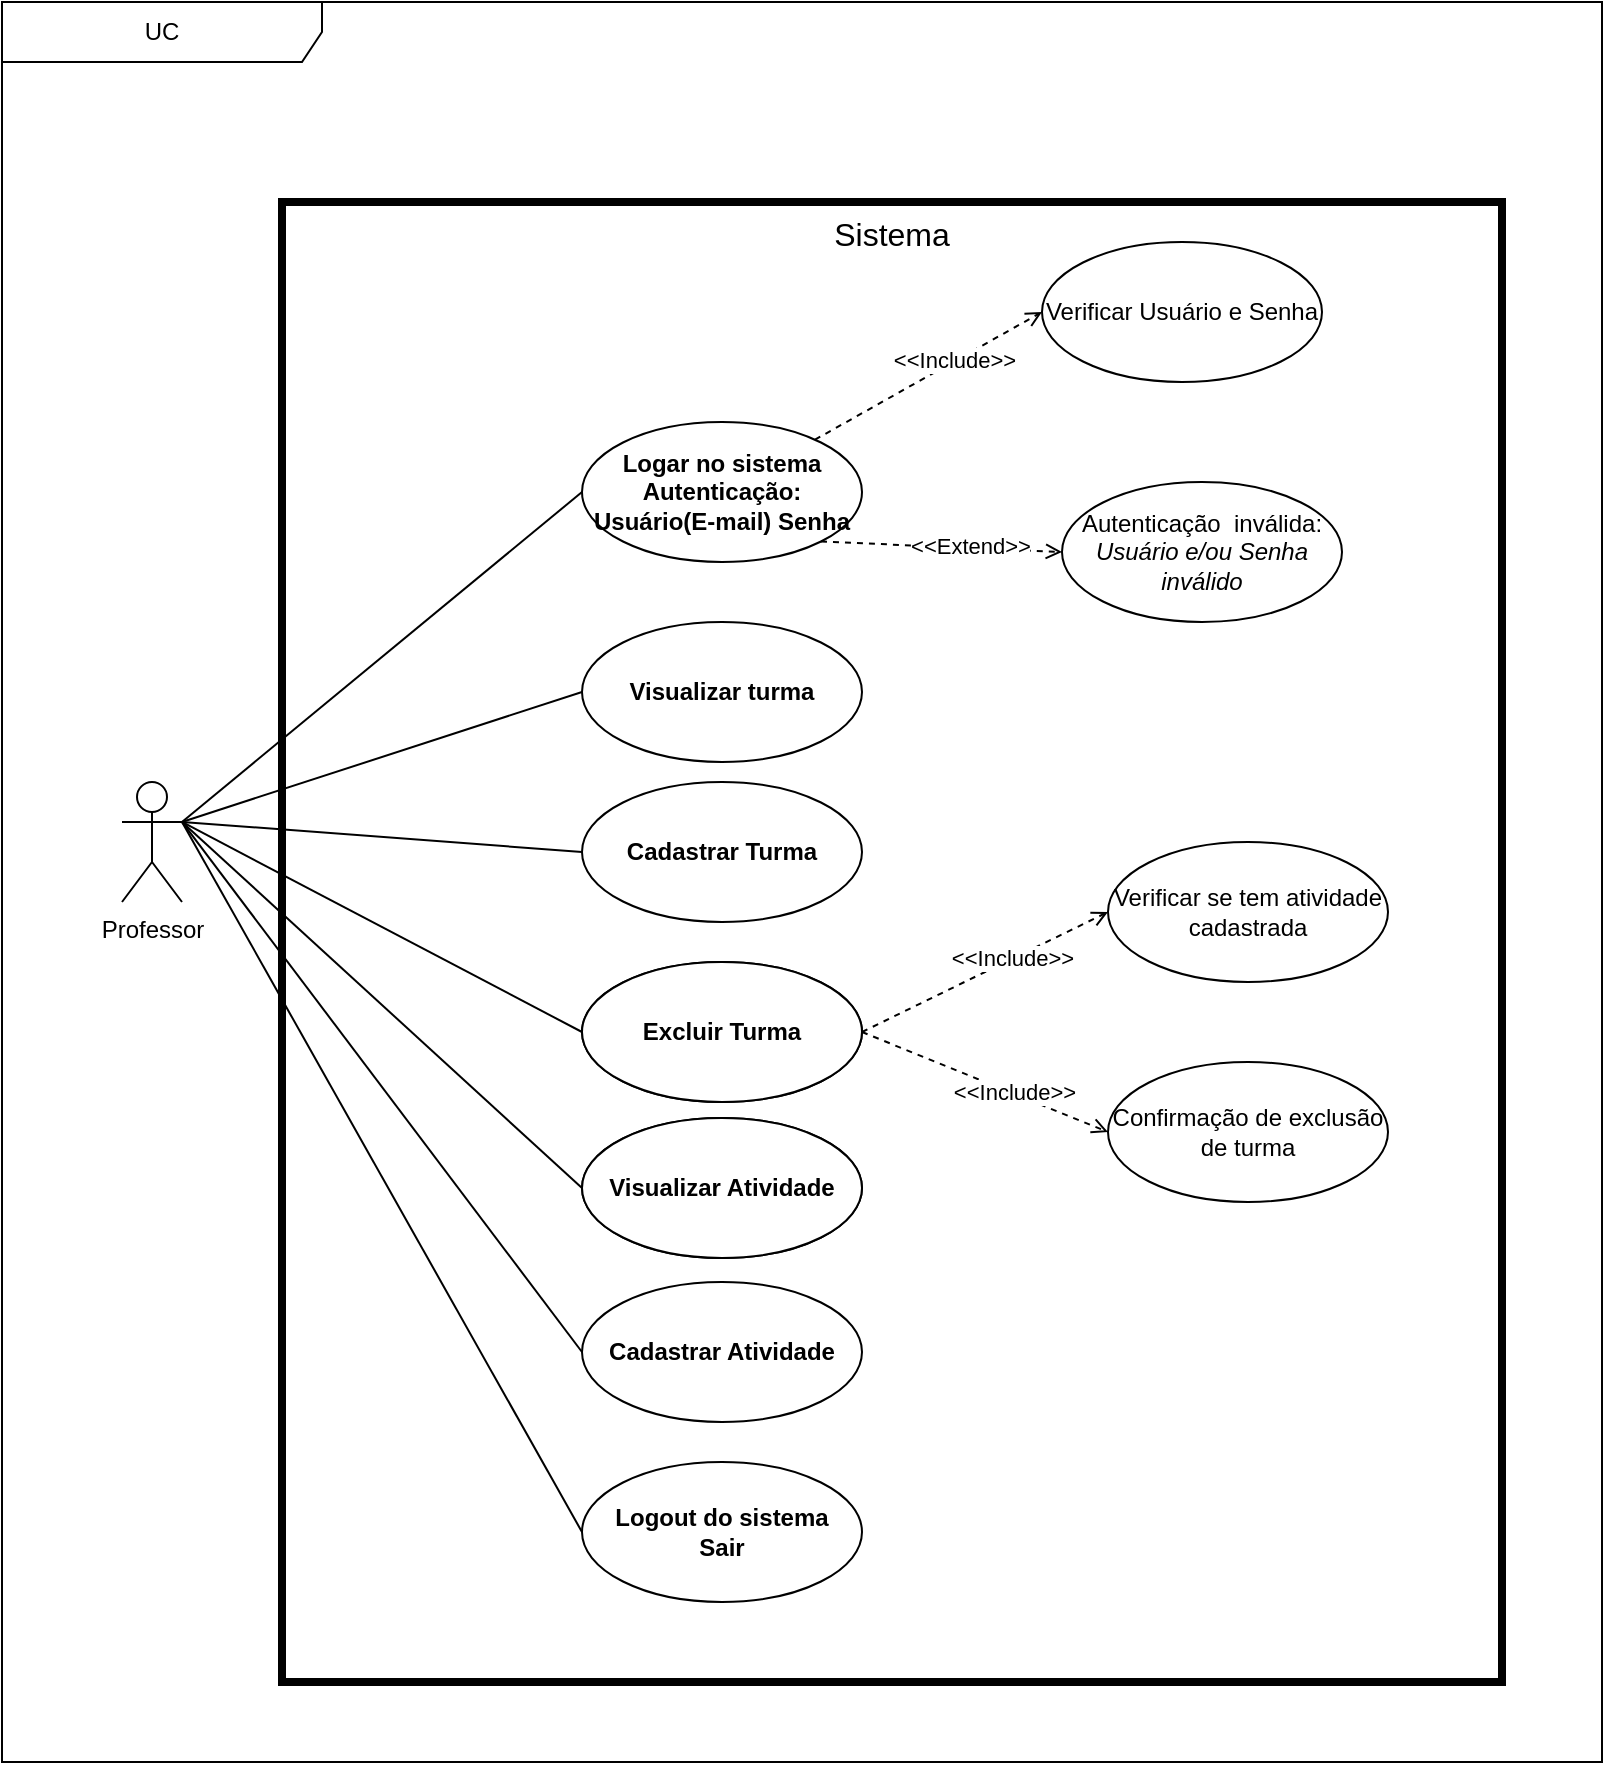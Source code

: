 <mxfile version="21.5.2" type="github">
  <diagram name="Página-1" id="7BFSM5odCVFybylkerK5">
    <mxGraphModel dx="2933" dy="1487" grid="1" gridSize="10" guides="1" tooltips="1" connect="1" arrows="1" fold="1" page="1" pageScale="1" pageWidth="827" pageHeight="1169" math="0" shadow="0">
      <root>
        <mxCell id="0" />
        <mxCell id="1" parent="0" />
        <mxCell id="vqlOMcD54ODdby9UtAIn-31" value="Sistema" style="html=1;whiteSpace=wrap;fillColor=none;strokeWidth=4;verticalAlign=top;fontSize=16;" vertex="1" parent="1">
          <mxGeometry x="230" y="580" width="610" height="740" as="geometry" />
        </mxCell>
        <mxCell id="vqlOMcD54ODdby9UtAIn-10" style="rounded=0;orthogonalLoop=1;jettySize=auto;html=1;exitX=1;exitY=0.333;exitDx=0;exitDy=0;exitPerimeter=0;entryX=0;entryY=0.5;entryDx=0;entryDy=0;strokeWidth=1;endArrow=none;endFill=0;" edge="1" parent="1" source="vqlOMcD54ODdby9UtAIn-1" target="vqlOMcD54ODdby9UtAIn-3">
          <mxGeometry relative="1" as="geometry" />
        </mxCell>
        <mxCell id="vqlOMcD54ODdby9UtAIn-1" value="Professor" style="shape=umlActor;verticalLabelPosition=bottom;verticalAlign=top;html=1;" vertex="1" parent="1">
          <mxGeometry x="150" y="870" width="30" height="60" as="geometry" />
        </mxCell>
        <mxCell id="vqlOMcD54ODdby9UtAIn-2" value="Verificar Usuário e Senha" style="ellipse;whiteSpace=wrap;html=1;" vertex="1" parent="1">
          <mxGeometry x="610" y="600" width="140" height="70" as="geometry" />
        </mxCell>
        <mxCell id="vqlOMcD54ODdby9UtAIn-5" style="rounded=0;orthogonalLoop=1;jettySize=auto;html=1;entryX=0;entryY=0.5;entryDx=0;entryDy=0;dashed=1;endArrow=open;endFill=0;" edge="1" parent="1" source="vqlOMcD54ODdby9UtAIn-3" target="vqlOMcD54ODdby9UtAIn-2">
          <mxGeometry relative="1" as="geometry" />
        </mxCell>
        <mxCell id="vqlOMcD54ODdby9UtAIn-6" value="&amp;lt;&amp;lt;Include&amp;gt;&amp;gt;" style="edgeLabel;html=1;align=center;verticalAlign=middle;resizable=0;points=[];" vertex="1" connectable="0" parent="vqlOMcD54ODdby9UtAIn-5">
          <mxGeometry x="0.23" y="1" relative="1" as="geometry">
            <mxPoint as="offset" />
          </mxGeometry>
        </mxCell>
        <mxCell id="vqlOMcD54ODdby9UtAIn-3" value="Logar no sistema&lt;br&gt;Autenticação: Usuário(E-mail) Senha" style="ellipse;whiteSpace=wrap;html=1;fontStyle=1" vertex="1" parent="1">
          <mxGeometry x="380" y="690" width="140" height="70" as="geometry" />
        </mxCell>
        <mxCell id="vqlOMcD54ODdby9UtAIn-4" value="Autenticação&amp;nbsp; inválida:&lt;br&gt;&lt;i&gt;Usuário e/ou Senha inválido&lt;/i&gt;" style="ellipse;whiteSpace=wrap;html=1;" vertex="1" parent="1">
          <mxGeometry x="620" y="720" width="140" height="70" as="geometry" />
        </mxCell>
        <mxCell id="vqlOMcD54ODdby9UtAIn-7" style="rounded=0;orthogonalLoop=1;jettySize=auto;html=1;entryX=0;entryY=0.5;entryDx=0;entryDy=0;dashed=1;endArrow=open;endFill=0;exitX=1;exitY=1;exitDx=0;exitDy=0;" edge="1" parent="1" source="vqlOMcD54ODdby9UtAIn-3" target="vqlOMcD54ODdby9UtAIn-4">
          <mxGeometry relative="1" as="geometry">
            <mxPoint x="507" y="709" as="sourcePoint" />
            <mxPoint x="620" y="645" as="targetPoint" />
          </mxGeometry>
        </mxCell>
        <mxCell id="vqlOMcD54ODdby9UtAIn-8" value="&amp;lt;&amp;lt;Extend&amp;gt;&amp;gt;" style="edgeLabel;html=1;align=center;verticalAlign=middle;resizable=0;points=[];" vertex="1" connectable="0" parent="vqlOMcD54ODdby9UtAIn-7">
          <mxGeometry x="0.23" y="1" relative="1" as="geometry">
            <mxPoint as="offset" />
          </mxGeometry>
        </mxCell>
        <mxCell id="vqlOMcD54ODdby9UtAIn-11" value="Visualizar turma" style="ellipse;whiteSpace=wrap;html=1;fontStyle=1" vertex="1" parent="1">
          <mxGeometry x="380" y="790" width="140" height="70" as="geometry" />
        </mxCell>
        <mxCell id="vqlOMcD54ODdby9UtAIn-12" style="rounded=0;orthogonalLoop=1;jettySize=auto;html=1;exitX=1;exitY=0.333;exitDx=0;exitDy=0;exitPerimeter=0;entryX=0;entryY=0.5;entryDx=0;entryDy=0;strokeWidth=1;endArrow=none;endFill=0;" edge="1" parent="1" source="vqlOMcD54ODdby9UtAIn-1" target="vqlOMcD54ODdby9UtAIn-11">
          <mxGeometry relative="1" as="geometry">
            <mxPoint x="190" y="900" as="sourcePoint" />
            <mxPoint x="390" y="735" as="targetPoint" />
          </mxGeometry>
        </mxCell>
        <mxCell id="vqlOMcD54ODdby9UtAIn-13" value="Cadastrar Turma" style="ellipse;whiteSpace=wrap;html=1;fontStyle=1" vertex="1" parent="1">
          <mxGeometry x="380" y="870" width="140" height="70" as="geometry" />
        </mxCell>
        <mxCell id="vqlOMcD54ODdby9UtAIn-14" style="rounded=0;orthogonalLoop=1;jettySize=auto;html=1;exitX=1;exitY=0.333;exitDx=0;exitDy=0;exitPerimeter=0;entryX=0;entryY=0.5;entryDx=0;entryDy=0;strokeWidth=1;endArrow=none;endFill=0;" edge="1" parent="1" source="vqlOMcD54ODdby9UtAIn-1" target="vqlOMcD54ODdby9UtAIn-13">
          <mxGeometry relative="1" as="geometry">
            <mxPoint x="190" y="900" as="sourcePoint" />
            <mxPoint x="390" y="835" as="targetPoint" />
          </mxGeometry>
        </mxCell>
        <mxCell id="vqlOMcD54ODdby9UtAIn-15" value="Excluir Turma" style="ellipse;whiteSpace=wrap;html=1;" vertex="1" parent="1">
          <mxGeometry x="380" y="960" width="140" height="70" as="geometry" />
        </mxCell>
        <mxCell id="vqlOMcD54ODdby9UtAIn-16" value="Visualizar Atividade" style="ellipse;whiteSpace=wrap;html=1;" vertex="1" parent="1">
          <mxGeometry x="380" y="1038" width="140" height="70" as="geometry" />
        </mxCell>
        <mxCell id="vqlOMcD54ODdby9UtAIn-17" value="Cadastrar Atividade" style="ellipse;whiteSpace=wrap;html=1;fontStyle=1" vertex="1" parent="1">
          <mxGeometry x="380" y="1120" width="140" height="70" as="geometry" />
        </mxCell>
        <mxCell id="vqlOMcD54ODdby9UtAIn-18" value="Logout do sistema&lt;br&gt;Sair" style="ellipse;whiteSpace=wrap;html=1;fontStyle=1" vertex="1" parent="1">
          <mxGeometry x="380" y="1210" width="140" height="70" as="geometry" />
        </mxCell>
        <mxCell id="vqlOMcD54ODdby9UtAIn-19" style="rounded=0;orthogonalLoop=1;jettySize=auto;html=1;exitX=1;exitY=0.333;exitDx=0;exitDy=0;exitPerimeter=0;entryX=0;entryY=0.5;entryDx=0;entryDy=0;strokeWidth=1;endArrow=none;endFill=0;" edge="1" parent="1" source="vqlOMcD54ODdby9UtAIn-1" target="vqlOMcD54ODdby9UtAIn-15">
          <mxGeometry relative="1" as="geometry">
            <mxPoint x="190" y="900" as="sourcePoint" />
            <mxPoint x="390" y="915" as="targetPoint" />
          </mxGeometry>
        </mxCell>
        <mxCell id="vqlOMcD54ODdby9UtAIn-20" style="rounded=0;orthogonalLoop=1;jettySize=auto;html=1;exitX=1;exitY=0.333;exitDx=0;exitDy=0;exitPerimeter=0;entryX=0;entryY=0.5;entryDx=0;entryDy=0;strokeWidth=1;endArrow=none;endFill=0;" edge="1" parent="1" source="vqlOMcD54ODdby9UtAIn-1" target="vqlOMcD54ODdby9UtAIn-18">
          <mxGeometry relative="1" as="geometry">
            <mxPoint x="200" y="910" as="sourcePoint" />
            <mxPoint x="400" y="925" as="targetPoint" />
          </mxGeometry>
        </mxCell>
        <mxCell id="vqlOMcD54ODdby9UtAIn-21" style="rounded=0;orthogonalLoop=1;jettySize=auto;html=1;exitX=1;exitY=0.333;exitDx=0;exitDy=0;exitPerimeter=0;entryX=0;entryY=0.5;entryDx=0;entryDy=0;strokeWidth=1;endArrow=none;endFill=0;" edge="1" parent="1" source="vqlOMcD54ODdby9UtAIn-1" target="vqlOMcD54ODdby9UtAIn-17">
          <mxGeometry relative="1" as="geometry">
            <mxPoint x="210" y="920" as="sourcePoint" />
            <mxPoint x="410" y="935" as="targetPoint" />
          </mxGeometry>
        </mxCell>
        <mxCell id="vqlOMcD54ODdby9UtAIn-22" style="rounded=0;orthogonalLoop=1;jettySize=auto;html=1;exitX=1;exitY=0.333;exitDx=0;exitDy=0;exitPerimeter=0;entryX=0;entryY=0.5;entryDx=0;entryDy=0;strokeWidth=1;endArrow=none;endFill=0;" edge="1" parent="1" source="vqlOMcD54ODdby9UtAIn-1" target="vqlOMcD54ODdby9UtAIn-16">
          <mxGeometry relative="1" as="geometry">
            <mxPoint x="220" y="930" as="sourcePoint" />
            <mxPoint x="420" y="945" as="targetPoint" />
          </mxGeometry>
        </mxCell>
        <mxCell id="vqlOMcD54ODdby9UtAIn-23" value="Verificar se tem atividade cadastrada" style="ellipse;whiteSpace=wrap;html=1;" vertex="1" parent="1">
          <mxGeometry x="643" y="900" width="140" height="70" as="geometry" />
        </mxCell>
        <mxCell id="vqlOMcD54ODdby9UtAIn-24" style="rounded=0;orthogonalLoop=1;jettySize=auto;html=1;entryX=0;entryY=0.5;entryDx=0;entryDy=0;dashed=1;endArrow=open;endFill=0;exitX=1;exitY=0.5;exitDx=0;exitDy=0;" edge="1" parent="1" target="vqlOMcD54ODdby9UtAIn-23" source="vqlOMcD54ODdby9UtAIn-15">
          <mxGeometry relative="1" as="geometry">
            <mxPoint x="530" y="999" as="sourcePoint" />
          </mxGeometry>
        </mxCell>
        <mxCell id="vqlOMcD54ODdby9UtAIn-25" value="&amp;lt;&amp;lt;Include&amp;gt;&amp;gt;" style="edgeLabel;html=1;align=center;verticalAlign=middle;resizable=0;points=[];" vertex="1" connectable="0" parent="vqlOMcD54ODdby9UtAIn-24">
          <mxGeometry x="0.23" y="1" relative="1" as="geometry">
            <mxPoint as="offset" />
          </mxGeometry>
        </mxCell>
        <mxCell id="vqlOMcD54ODdby9UtAIn-26" value="Confirmação de exclusão de turma" style="ellipse;whiteSpace=wrap;html=1;" vertex="1" parent="1">
          <mxGeometry x="643" y="1010" width="140" height="70" as="geometry" />
        </mxCell>
        <mxCell id="vqlOMcD54ODdby9UtAIn-27" style="rounded=0;orthogonalLoop=1;jettySize=auto;html=1;entryX=0;entryY=0.5;entryDx=0;entryDy=0;dashed=1;endArrow=open;endFill=0;exitX=1;exitY=0.5;exitDx=0;exitDy=0;" edge="1" parent="1" source="vqlOMcD54ODdby9UtAIn-15" target="vqlOMcD54ODdby9UtAIn-26">
          <mxGeometry relative="1" as="geometry">
            <mxPoint x="530" y="1005" as="sourcePoint" />
            <mxPoint x="653" y="945" as="targetPoint" />
          </mxGeometry>
        </mxCell>
        <mxCell id="vqlOMcD54ODdby9UtAIn-28" value="&amp;lt;&amp;lt;Include&amp;gt;&amp;gt;" style="edgeLabel;html=1;align=center;verticalAlign=middle;resizable=0;points=[];" vertex="1" connectable="0" parent="vqlOMcD54ODdby9UtAIn-27">
          <mxGeometry x="0.23" y="1" relative="1" as="geometry">
            <mxPoint as="offset" />
          </mxGeometry>
        </mxCell>
        <mxCell id="vqlOMcD54ODdby9UtAIn-32" value="Excluir Turma" style="ellipse;whiteSpace=wrap;html=1;fontStyle=1" vertex="1" parent="1">
          <mxGeometry x="380" y="960" width="140" height="70" as="geometry" />
        </mxCell>
        <mxCell id="vqlOMcD54ODdby9UtAIn-33" value="Visualizar Atividade" style="ellipse;whiteSpace=wrap;html=1;fontStyle=1" vertex="1" parent="1">
          <mxGeometry x="380" y="1038" width="140" height="70" as="geometry" />
        </mxCell>
        <mxCell id="vqlOMcD54ODdby9UtAIn-34" value="UC" style="shape=umlFrame;whiteSpace=wrap;html=1;pointerEvents=0;recursiveResize=0;container=1;collapsible=0;width=160;" vertex="1" parent="1">
          <mxGeometry x="90" y="480" width="800" height="880" as="geometry" />
        </mxCell>
      </root>
    </mxGraphModel>
  </diagram>
</mxfile>
